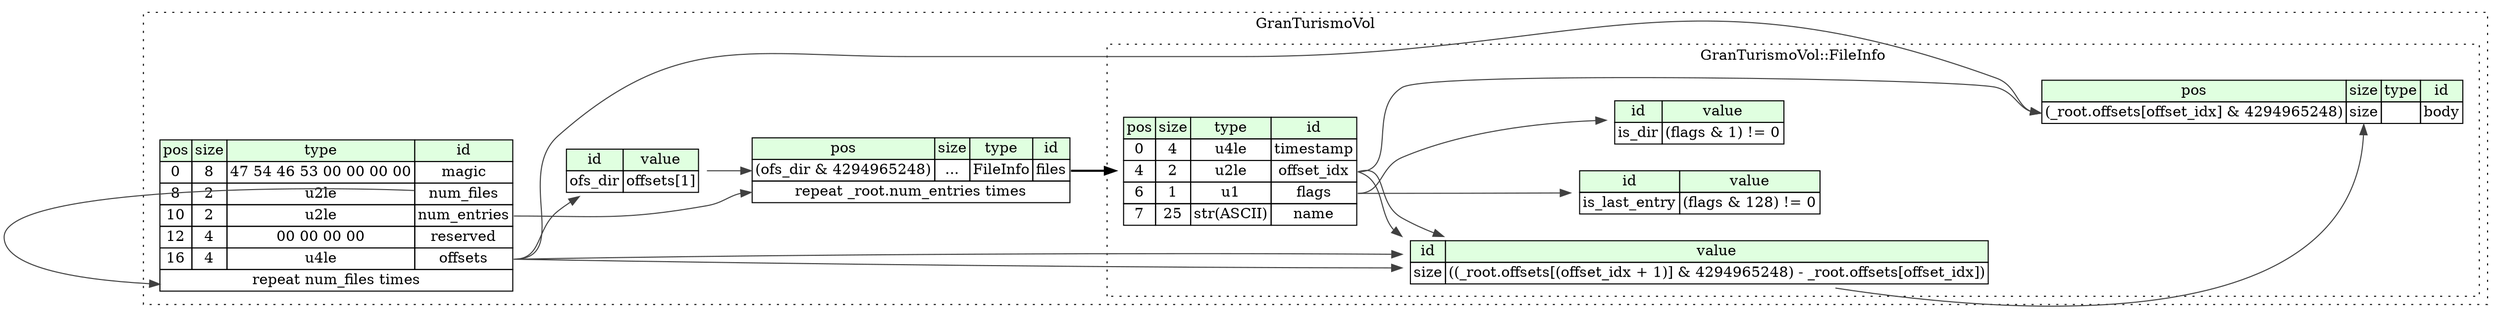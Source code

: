 digraph {
	rankdir=LR;
	node [shape=plaintext];
	subgraph cluster__gran_turismo_vol {
		label="GranTurismoVol";
		graph[style=dotted];

		gran_turismo_vol__seq [label=<<TABLE BORDER="0" CELLBORDER="1" CELLSPACING="0">
			<TR><TD BGCOLOR="#E0FFE0">pos</TD><TD BGCOLOR="#E0FFE0">size</TD><TD BGCOLOR="#E0FFE0">type</TD><TD BGCOLOR="#E0FFE0">id</TD></TR>
			<TR><TD PORT="magic_pos">0</TD><TD PORT="magic_size">8</TD><TD>47 54 46 53 00 00 00 00</TD><TD PORT="magic_type">magic</TD></TR>
			<TR><TD PORT="num_files_pos">8</TD><TD PORT="num_files_size">2</TD><TD>u2le</TD><TD PORT="num_files_type">num_files</TD></TR>
			<TR><TD PORT="num_entries_pos">10</TD><TD PORT="num_entries_size">2</TD><TD>u2le</TD><TD PORT="num_entries_type">num_entries</TD></TR>
			<TR><TD PORT="reserved_pos">12</TD><TD PORT="reserved_size">4</TD><TD>00 00 00 00</TD><TD PORT="reserved_type">reserved</TD></TR>
			<TR><TD PORT="offsets_pos">16</TD><TD PORT="offsets_size">4</TD><TD>u4le</TD><TD PORT="offsets_type">offsets</TD></TR>
			<TR><TD COLSPAN="4" PORT="offsets__repeat">repeat num_files times</TD></TR>
		</TABLE>>];
		gran_turismo_vol__inst__ofs_dir [label=<<TABLE BORDER="0" CELLBORDER="1" CELLSPACING="0">
			<TR><TD BGCOLOR="#E0FFE0">id</TD><TD BGCOLOR="#E0FFE0">value</TD></TR>
			<TR><TD>ofs_dir</TD><TD>offsets[1]</TD></TR>
		</TABLE>>];
		gran_turismo_vol__inst__files [label=<<TABLE BORDER="0" CELLBORDER="1" CELLSPACING="0">
			<TR><TD BGCOLOR="#E0FFE0">pos</TD><TD BGCOLOR="#E0FFE0">size</TD><TD BGCOLOR="#E0FFE0">type</TD><TD BGCOLOR="#E0FFE0">id</TD></TR>
			<TR><TD PORT="files_pos">(ofs_dir &amp; 4294965248)</TD><TD PORT="files_size">...</TD><TD>FileInfo</TD><TD PORT="files_type">files</TD></TR>
			<TR><TD COLSPAN="4" PORT="files__repeat">repeat _root.num_entries times</TD></TR>
		</TABLE>>];
		subgraph cluster__file_info {
			label="GranTurismoVol::FileInfo";
			graph[style=dotted];

			file_info__seq [label=<<TABLE BORDER="0" CELLBORDER="1" CELLSPACING="0">
				<TR><TD BGCOLOR="#E0FFE0">pos</TD><TD BGCOLOR="#E0FFE0">size</TD><TD BGCOLOR="#E0FFE0">type</TD><TD BGCOLOR="#E0FFE0">id</TD></TR>
				<TR><TD PORT="timestamp_pos">0</TD><TD PORT="timestamp_size">4</TD><TD>u4le</TD><TD PORT="timestamp_type">timestamp</TD></TR>
				<TR><TD PORT="offset_idx_pos">4</TD><TD PORT="offset_idx_size">2</TD><TD>u2le</TD><TD PORT="offset_idx_type">offset_idx</TD></TR>
				<TR><TD PORT="flags_pos">6</TD><TD PORT="flags_size">1</TD><TD>u1</TD><TD PORT="flags_type">flags</TD></TR>
				<TR><TD PORT="name_pos">7</TD><TD PORT="name_size">25</TD><TD>str(ASCII)</TD><TD PORT="name_type">name</TD></TR>
			</TABLE>>];
			file_info__inst__size [label=<<TABLE BORDER="0" CELLBORDER="1" CELLSPACING="0">
				<TR><TD BGCOLOR="#E0FFE0">id</TD><TD BGCOLOR="#E0FFE0">value</TD></TR>
				<TR><TD>size</TD><TD>((_root.offsets[(offset_idx + 1)] &amp; 4294965248) - _root.offsets[offset_idx])</TD></TR>
			</TABLE>>];
			file_info__inst__body [label=<<TABLE BORDER="0" CELLBORDER="1" CELLSPACING="0">
				<TR><TD BGCOLOR="#E0FFE0">pos</TD><TD BGCOLOR="#E0FFE0">size</TD><TD BGCOLOR="#E0FFE0">type</TD><TD BGCOLOR="#E0FFE0">id</TD></TR>
				<TR><TD PORT="body_pos">(_root.offsets[offset_idx] &amp; 4294965248)</TD><TD PORT="body_size">size</TD><TD></TD><TD PORT="body_type">body</TD></TR>
			</TABLE>>];
			file_info__inst__is_dir [label=<<TABLE BORDER="0" CELLBORDER="1" CELLSPACING="0">
				<TR><TD BGCOLOR="#E0FFE0">id</TD><TD BGCOLOR="#E0FFE0">value</TD></TR>
				<TR><TD>is_dir</TD><TD>(flags &amp; 1) != 0</TD></TR>
			</TABLE>>];
			file_info__inst__is_last_entry [label=<<TABLE BORDER="0" CELLBORDER="1" CELLSPACING="0">
				<TR><TD BGCOLOR="#E0FFE0">id</TD><TD BGCOLOR="#E0FFE0">value</TD></TR>
				<TR><TD>is_last_entry</TD><TD>(flags &amp; 128) != 0</TD></TR>
			</TABLE>>];
		}
	}
	gran_turismo_vol__seq:num_files_type -> gran_turismo_vol__seq:offsets__repeat [color="#404040"];
	gran_turismo_vol__seq:offsets_type -> gran_turismo_vol__inst__ofs_dir [color="#404040"];
	gran_turismo_vol__inst__ofs_dir:ofs_dir_type -> gran_turismo_vol__inst__files:files_pos [color="#404040"];
	gran_turismo_vol__inst__files:files_type -> file_info__seq [style=bold];
	gran_turismo_vol__seq:num_entries_type -> gran_turismo_vol__inst__files:files__repeat [color="#404040"];
	gran_turismo_vol__seq:offsets_type -> file_info__inst__size [color="#404040"];
	file_info__seq:offset_idx_type -> file_info__inst__size [color="#404040"];
	gran_turismo_vol__seq:offsets_type -> file_info__inst__size [color="#404040"];
	file_info__seq:offset_idx_type -> file_info__inst__size [color="#404040"];
	gran_turismo_vol__seq:offsets_type -> file_info__inst__body:body_pos [color="#404040"];
	file_info__seq:offset_idx_type -> file_info__inst__body:body_pos [color="#404040"];
	file_info__inst__size:size_type -> file_info__inst__body:body_size [color="#404040"];
	file_info__seq:flags_type -> file_info__inst__is_dir [color="#404040"];
	file_info__seq:flags_type -> file_info__inst__is_last_entry [color="#404040"];
}
